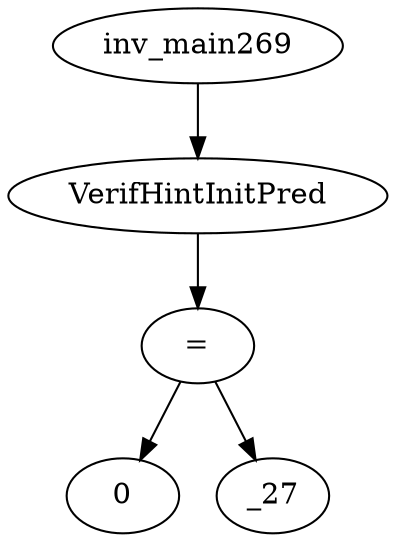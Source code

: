 digraph dag {
0 [label="inv_main269"];
1 [label="VerifHintInitPred"];
2 [label="="];
3 [label="0"];
4 [label="_27"];
0->1
1->2
2->4
2 -> 3
}
